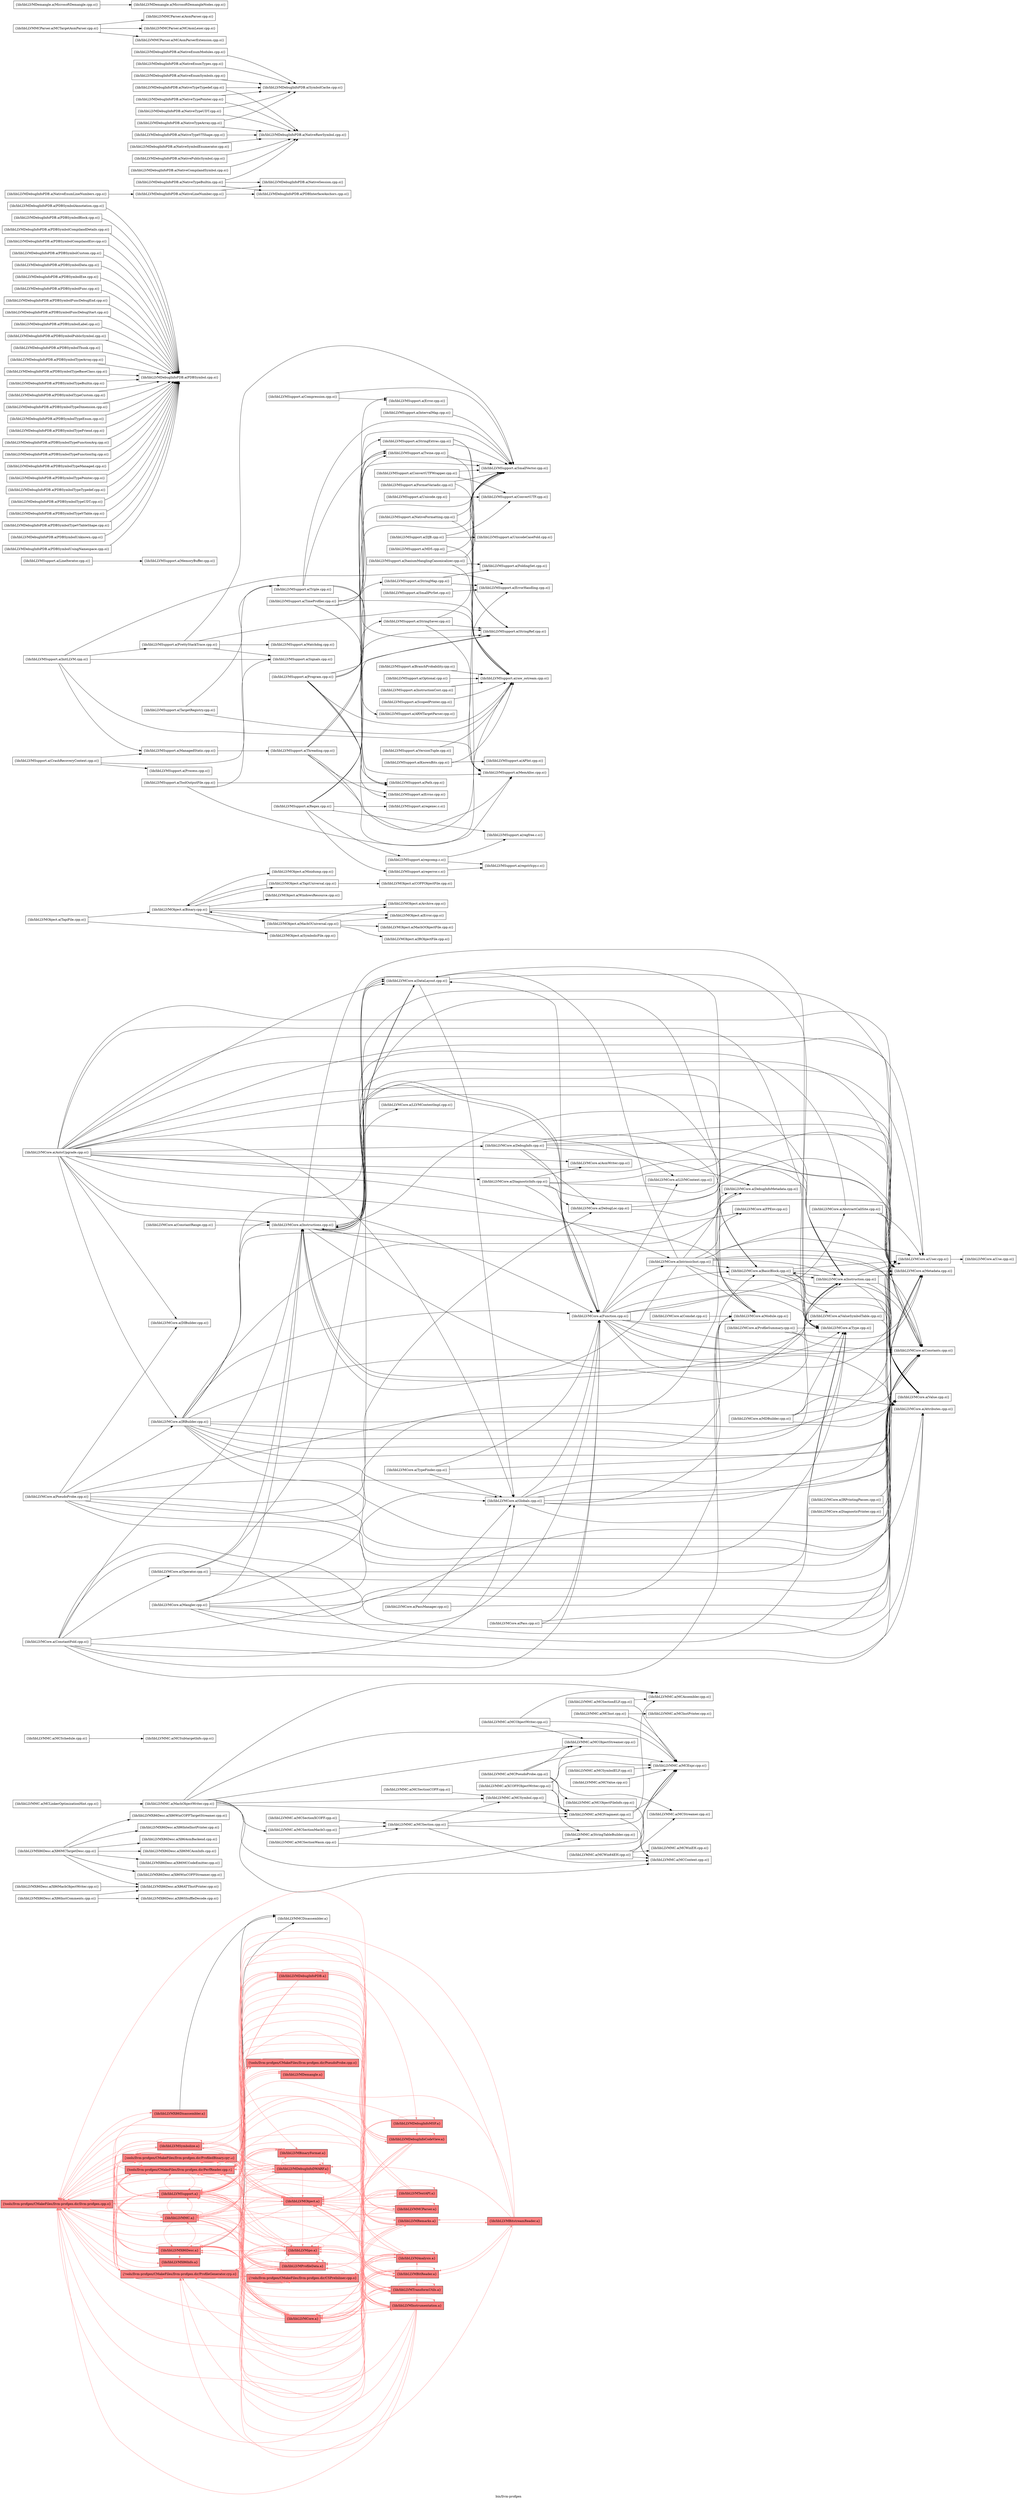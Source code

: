 digraph "bin/llvm-profgen" {
	label="bin/llvm-profgen";
	rankdir="LR"
	{ rank=same; Node0x558fdf19b558;  }
	{ rank=same; Node0x558fdf19a8d8; Node0x558fdf19a388; Node0x558fdf199528; Node0x558fdf18f118; Node0x558fdf18ec68; Node0x558fdf18e7b8; Node0x558fdf18de58; Node0x558fdf18c6e8; Node0x558fdf18c238;  }
	{ rank=same; Node0x558fdf198a88; Node0x558fdf18d3b8; Node0x558fdf18ce68; Node0x558fdf18c918; Node0x558fdf199c58; Node0x558fdf190888; Node0x558fdf18e268; Node0x558fdf191dc8; Node0x558fdf18d868; Node0x558fdf19a608; Node0x558fdf19b418;  }
	{ rank=same; Node0x558fdf188728; Node0x558fdf18f0c8; Node0x558fdf191788; Node0x558fdf187cd8; Node0x558fdf1991b8; Node0x558fdf19a158; Node0x558fdf199ca8; Node0x558fdf190d88; Node0x558fdf1927c8;  }

	Node0x558fdf19b558 [shape=record,shape=box,style=filled,fillcolor="1.000000 0.5 1",group=1,label="{tools/llvm-profgen/CMakeFiles/llvm-profgen.dir/llvm-profgen.cpp.o}"];
	Node0x558fdf19b558 -> Node0x558fdf19a8d8[color="1.000000 0.5 1"];
	Node0x558fdf19b558 -> Node0x558fdf19a388[color="1.000000 0.5 1"];
	Node0x558fdf19b558 -> Node0x558fdf199528[color="1.000000 0.5 1"];
	Node0x558fdf19b558 -> Node0x558fdf18f118[color="1.000000 0.5 1"];
	Node0x558fdf19b558 -> Node0x558fdf18ec68[color="1.000000 0.5 1"];
	Node0x558fdf19b558 -> Node0x558fdf18e7b8[color="1.000000 0.5 1"];
	Node0x558fdf19b558 -> Node0x558fdf18de58[color="1.000000 0.5 1"];
	Node0x558fdf19b558 -> Node0x558fdf18c6e8[color="1.000000 0.5 1"];
	Node0x558fdf19b558 -> Node0x558fdf18c238[color="1.000000 0.5 1"];
	Node0x558fdf19a8d8 [shape=record,shape=box,style=filled,fillcolor="1.000000 0.5 1",group=1,label="{tools/llvm-profgen/CMakeFiles/llvm-profgen.dir/PerfReader.cpp.o}"];
	Node0x558fdf19a8d8 -> Node0x558fdf19b558[color="1.000000 0.5 1"];
	Node0x558fdf19a8d8 -> Node0x558fdf19a388[color="1.000000 0.5 1"];
	Node0x558fdf19a8d8 -> Node0x558fdf199528[color="1.000000 0.5 1"];
	Node0x558fdf19a8d8 -> Node0x558fdf198a88[color="1.000000 0.5 1"];
	Node0x558fdf19a8d8 -> Node0x558fdf18de58[color="1.000000 0.5 1"];
	Node0x558fdf19a8d8 -> Node0x558fdf18c6e8[color="1.000000 0.5 1"];
	Node0x558fdf19a8d8 -> Node0x558fdf18c238[color="1.000000 0.5 1"];
	Node0x558fdf19a388 [shape=record,shape=box,style=filled,fillcolor="1.000000 0.5 1",group=1,label="{tools/llvm-profgen/CMakeFiles/llvm-profgen.dir/ProfiledBinary.cpp.o}"];
	Node0x558fdf19a388 -> Node0x558fdf19b558[color="1.000000 0.5 1"];
	Node0x558fdf19a388 -> Node0x558fdf19a8d8[color="1.000000 0.5 1"];
	Node0x558fdf19a388 -> Node0x558fdf199528[color="1.000000 0.5 1"];
	Node0x558fdf19a388 -> Node0x558fdf198a88[color="1.000000 0.5 1"];
	Node0x558fdf19a388 -> Node0x558fdf18de58[color="1.000000 0.5 1"];
	Node0x558fdf19a388 -> Node0x558fdf18d3b8;
	Node0x558fdf19a388 -> Node0x558fdf18ce68[color="1.000000 0.5 1"];
	Node0x558fdf19a388 -> Node0x558fdf18c918[color="1.000000 0.5 1"];
	Node0x558fdf19a388 -> Node0x558fdf18c6e8[color="1.000000 0.5 1"];
	Node0x558fdf19a388 -> Node0x558fdf18c238[color="1.000000 0.5 1"];
	Node0x558fdf199528 [shape=record,shape=box,style=filled,fillcolor="1.000000 0.5 1",group=1,label="{tools/llvm-profgen/CMakeFiles/llvm-profgen.dir/ProfileGenerator.cpp.o}"];
	Node0x558fdf199528 -> Node0x558fdf19b558[color="1.000000 0.5 1"];
	Node0x558fdf199528 -> Node0x558fdf19a8d8[color="1.000000 0.5 1"];
	Node0x558fdf199528 -> Node0x558fdf199c58[color="1.000000 0.5 1"];
	Node0x558fdf199528 -> Node0x558fdf19a388[color="1.000000 0.5 1"];
	Node0x558fdf199528 -> Node0x558fdf198a88[color="1.000000 0.5 1"];
	Node0x558fdf199528 -> Node0x558fdf18c918[color="1.000000 0.5 1"];
	Node0x558fdf199528 -> Node0x558fdf18c6e8[color="1.000000 0.5 1"];
	Node0x558fdf18f118 [shape=record,shape=box,style=filled,fillcolor="1.000000 0.5 1",group=1,label="{lib/libLLVMX86Desc.a}"];
	Node0x558fdf18f118 -> Node0x558fdf18e7b8[color="1.000000 0.5 1"];
	Node0x558fdf18f118 -> Node0x558fdf18de58[color="1.000000 0.5 1"];
	Node0x558fdf18f118 -> Node0x558fdf18d3b8;
	Node0x558fdf18f118 -> Node0x558fdf18c6e8[color="1.000000 0.5 1"];
	Node0x558fdf18f118 -> Node0x558fdf19a8d8[color="1.000000 0.5 1"];
	Node0x558fdf18f118 -> Node0x558fdf18f118[color="1.000000 0.5 1"];
	Node0x558fdf18f118 -> Node0x558fdf190888[color="1.000000 0.5 1"];
	Node0x558fdf18ec68 [shape=record,shape=box,style=filled,fillcolor="1.000000 0.5 1",group=1,label="{lib/libLLVMX86Disassembler.a}"];
	Node0x558fdf18ec68 -> Node0x558fdf18e7b8[color="1.000000 0.5 1"];
	Node0x558fdf18ec68 -> Node0x558fdf18d3b8;
	Node0x558fdf18ec68 -> Node0x558fdf18c6e8[color="1.000000 0.5 1"];
	Node0x558fdf18e7b8 [shape=record,shape=box,style=filled,fillcolor="1.000000 0.5 1",group=1,label="{lib/libLLVMX86Info.a}"];
	Node0x558fdf18e7b8 -> Node0x558fdf18c6e8[color="1.000000 0.5 1"];
	Node0x558fdf18de58 [shape=record,shape=box,style=filled,fillcolor="1.000000 0.5 1",group=1,label="{lib/libLLVMMC.a}"];
	Node0x558fdf18de58 -> Node0x558fdf18f118[color="1.000000 0.5 1"];
	Node0x558fdf18de58 -> Node0x558fdf18c6e8[color="1.000000 0.5 1"];
	Node0x558fdf18de58 -> Node0x558fdf19b558[color="1.000000 0.5 1"];
	Node0x558fdf18de58 -> Node0x558fdf18de58[color="1.000000 0.5 1"];
	Node0x558fdf18de58 -> Node0x558fdf19a8d8[color="1.000000 0.5 1"];
	Node0x558fdf18de58 -> Node0x558fdf190888[color="1.000000 0.5 1"];
	Node0x558fdf18de58 -> Node0x558fdf19a388[color="1.000000 0.5 1"];
	Node0x558fdf18c6e8 [shape=record,shape=box,style=filled,fillcolor="1.000000 0.5 1",group=1,label="{lib/libLLVMSupport.a}"];
	Node0x558fdf18c6e8 -> Node0x558fdf19a8d8[color="1.000000 0.5 1"];
	Node0x558fdf18c6e8 -> Node0x558fdf18de58[color="1.000000 0.5 1"];
	Node0x558fdf18c6e8 -> Node0x558fdf18e268[color="1.000000 0.5 1"];
	Node0x558fdf18c6e8 -> Node0x558fdf18ce68[color="1.000000 0.5 1"];
	Node0x558fdf18c6e8 -> Node0x558fdf18c6e8[color="1.000000 0.5 1"];
	Node0x558fdf18c6e8 -> Node0x558fdf199528[color="1.000000 0.5 1"];
	Node0x558fdf18c6e8 -> Node0x558fdf18f118[color="1.000000 0.5 1"];
	Node0x558fdf18c6e8 -> Node0x558fdf19a388[color="1.000000 0.5 1"];
	Node0x558fdf18c6e8 -> Node0x558fdf191dc8[color="1.000000 0.5 1"];
	Node0x558fdf18c6e8 -> Node0x558fdf199c58[color="1.000000 0.5 1"];
	Node0x558fdf18c6e8 -> Node0x558fdf18d868[color="1.000000 0.5 1"];
	Node0x558fdf18c6e8 -> Node0x558fdf19b558[color="1.000000 0.5 1"];
	Node0x558fdf18c238 [shape=record,shape=box,style=filled,fillcolor="1.000000 0.5 1",group=1,label="{lib/libLLVMSymbolize.a}"];
	Node0x558fdf18c238 -> Node0x558fdf19b558[color="1.000000 0.5 1"];
	Node0x558fdf18c238 -> Node0x558fdf19a388[color="1.000000 0.5 1"];
	Node0x558fdf18c238 -> Node0x558fdf18f118[color="1.000000 0.5 1"];
	Node0x558fdf18c238 -> Node0x558fdf18de58[color="1.000000 0.5 1"];
	Node0x558fdf18c238 -> Node0x558fdf18e268[color="1.000000 0.5 1"];
	Node0x558fdf18c238 -> Node0x558fdf18ce68[color="1.000000 0.5 1"];
	Node0x558fdf18c238 -> Node0x558fdf18c6e8[color="1.000000 0.5 1"];
	Node0x558fdf18c238 -> Node0x558fdf18c238[color="1.000000 0.5 1"];
	Node0x558fdf18c238 -> Node0x558fdf19a608[color="1.000000 0.5 1"];
	Node0x558fdf18c238 -> Node0x558fdf19b418[color="1.000000 0.5 1"];
	Node0x558fdf18c238 -> Node0x558fdf191dc8[color="1.000000 0.5 1"];
	Node0x558fdf198a88 [shape=record,shape=box,style=filled,fillcolor="1.000000 0.5 1",group=1,label="{tools/llvm-profgen/CMakeFiles/llvm-profgen.dir/PseudoProbe.cpp.o}"];
	Node0x558fdf198a88 -> Node0x558fdf19b558[color="1.000000 0.5 1"];
	Node0x558fdf198a88 -> Node0x558fdf19a8d8[color="1.000000 0.5 1"];
	Node0x558fdf198a88 -> Node0x558fdf18c918[color="1.000000 0.5 1"];
	Node0x558fdf198a88 -> Node0x558fdf18c6e8[color="1.000000 0.5 1"];
	Node0x558fdf199c58 [shape=record,shape=box,style=filled,fillcolor="1.000000 0.5 1",group=1,label="{tools/llvm-profgen/CMakeFiles/llvm-profgen.dir/CSPreInliner.cpp.o}"];
	Node0x558fdf199c58 -> Node0x558fdf19a8d8[color="1.000000 0.5 1"];
	Node0x558fdf199c58 -> Node0x558fdf18d868[color="1.000000 0.5 1"];
	Node0x558fdf199c58 -> Node0x558fdf18c918[color="1.000000 0.5 1"];
	Node0x558fdf199c58 -> Node0x558fdf18c6e8[color="1.000000 0.5 1"];
	Node0x558fdf18d868 [shape=record,shape=box,style=filled,fillcolor="1.000000 0.5 1",group=1,label="{lib/libLLVMipo.a}"];
	Node0x558fdf18d868 -> Node0x558fdf199c58[color="1.000000 0.5 1"];
	Node0x558fdf18d868 -> Node0x558fdf199528[color="1.000000 0.5 1"];
	Node0x558fdf18d868 -> Node0x558fdf18e268[color="1.000000 0.5 1"];
	Node0x558fdf18d868 -> Node0x558fdf18c918[color="1.000000 0.5 1"];
	Node0x558fdf18d868 -> Node0x558fdf18c6e8[color="1.000000 0.5 1"];
	Node0x558fdf18d868 -> Node0x558fdf19a8d8[color="1.000000 0.5 1"];
	Node0x558fdf18d868 -> Node0x558fdf18f118[color="1.000000 0.5 1"];
	Node0x558fdf18d868 -> Node0x558fdf18de58[color="1.000000 0.5 1"];
	Node0x558fdf18d868 -> Node0x558fdf18d868[color="1.000000 0.5 1"];
	Node0x558fdf18d868 -> Node0x558fdf19a158[color="1.000000 0.5 1"];
	Node0x558fdf18d868 -> Node0x558fdf19b558[color="1.000000 0.5 1"];
	Node0x558fdf18c918 [shape=record,shape=box,style=filled,fillcolor="1.000000 0.5 1",group=1,label="{lib/libLLVMProfileData.a}"];
	Node0x558fdf18c918 -> Node0x558fdf19a8d8[color="1.000000 0.5 1"];
	Node0x558fdf18c918 -> Node0x558fdf18f118[color="1.000000 0.5 1"];
	Node0x558fdf18c918 -> Node0x558fdf18de58[color="1.000000 0.5 1"];
	Node0x558fdf18c918 -> Node0x558fdf18e268[color="1.000000 0.5 1"];
	Node0x558fdf18c918 -> Node0x558fdf18d868[color="1.000000 0.5 1"];
	Node0x558fdf18c918 -> Node0x558fdf18c6e8[color="1.000000 0.5 1"];
	Node0x558fdf18c918 -> Node0x558fdf19a388[color="1.000000 0.5 1"];
	Node0x558fdf18c918 -> Node0x558fdf199528[color="1.000000 0.5 1"];
	Node0x558fdf18c918 -> Node0x558fdf18ce68[color="1.000000 0.5 1"];
	Node0x558fdf18c918 -> Node0x558fdf18c918[color="1.000000 0.5 1"];
	Node0x558fdf18c918 -> Node0x558fdf199c58[color="1.000000 0.5 1"];
	Node0x558fdf18c918 -> Node0x558fdf19b558[color="1.000000 0.5 1"];
	Node0x558fdf18d3b8 [shape=record,shape=box,group=0,label="{lib/libLLVMMCDisassembler.a}"];
	Node0x558fdf18ce68 [shape=record,shape=box,style=filled,fillcolor="1.000000 0.5 1",group=1,label="{lib/libLLVMObject.a}"];
	Node0x558fdf18ce68 -> Node0x558fdf18c6e8[color="1.000000 0.5 1"];
	Node0x558fdf18ce68 -> Node0x558fdf190888[color="1.000000 0.5 1"];
	Node0x558fdf18ce68 -> Node0x558fdf19a388[color="1.000000 0.5 1"];
	Node0x558fdf18ce68 -> Node0x558fdf18de58[color="1.000000 0.5 1"];
	Node0x558fdf18ce68 -> Node0x558fdf18e268[color="1.000000 0.5 1"];
	Node0x558fdf18ce68 -> Node0x558fdf18ce68[color="1.000000 0.5 1"];
	Node0x558fdf18ce68 -> Node0x558fdf18f118[color="1.000000 0.5 1"];
	Node0x558fdf18ce68 -> Node0x558fdf188728[color="1.000000 0.5 1"];
	Node0x558fdf18ce68 -> Node0x558fdf19b558[color="1.000000 0.5 1"];
	Node0x558fdf18ce68 -> Node0x558fdf18f0c8[color="1.000000 0.5 1"];
	Node0x558fdf18ce68 -> Node0x558fdf19a8d8[color="1.000000 0.5 1"];
	Node0x558fdf18ce68 -> Node0x558fdf18d868[color="1.000000 0.5 1"];
	Node0x558fdf18ce68 -> Node0x558fdf191788[color="1.000000 0.5 1"];
	Node0x558fdf18cf08 [shape=record,shape=box,group=0,label="{lib/libLLVMX86Desc.a(X86MCTargetDesc.cpp.o)}"];
	Node0x558fdf18cf08 -> Node0x558fdf196828;
	Node0x558fdf18cf08 -> Node0x558fdf197e58;
	Node0x558fdf18cf08 -> Node0x558fdf198b28;
	Node0x558fdf18cf08 -> Node0x558fdf199488;
	Node0x558fdf18cf08 -> Node0x558fdf199b68;
	Node0x558fdf18cf08 -> Node0x558fdf187af8;
	Node0x558fdf18cf08 -> Node0x558fdf187d28;
	Node0x558fdf196828 [shape=record,shape=box,group=0,label="{lib/libLLVMX86Desc.a(X86IntelInstPrinter.cpp.o)}"];
	Node0x558fdf197e58 [shape=record,shape=box,group=0,label="{lib/libLLVMX86Desc.a(X86ATTInstPrinter.cpp.o)}"];
	Node0x558fdf198b28 [shape=record,shape=box,group=0,label="{lib/libLLVMX86Desc.a(X86AsmBackend.cpp.o)}"];
	Node0x558fdf199488 [shape=record,shape=box,group=0,label="{lib/libLLVMX86Desc.a(X86MCAsmInfo.cpp.o)}"];
	Node0x558fdf199b68 [shape=record,shape=box,group=0,label="{lib/libLLVMX86Desc.a(X86MCCodeEmitter.cpp.o)}"];
	Node0x558fdf187af8 [shape=record,shape=box,group=0,label="{lib/libLLVMX86Desc.a(X86WinCOFFStreamer.cpp.o)}"];
	Node0x558fdf187d28 [shape=record,shape=box,group=0,label="{lib/libLLVMX86Desc.a(X86WinCOFFTargetStreamer.cpp.o)}"];
	Node0x558fdf1976d8 [shape=record,shape=box,group=0,label="{lib/libLLVMX86Desc.a(X86InstComments.cpp.o)}"];
	Node0x558fdf1976d8 -> Node0x558fdf197e58;
	Node0x558fdf1976d8 -> Node0x558fdf198588;
	Node0x558fdf198588 [shape=record,shape=box,group=0,label="{lib/libLLVMX86Desc.a(X86ShuffleDecode.cpp.o)}"];
	Node0x558fdf190888 [shape=record,shape=box,style=filled,fillcolor="1.000000 0.5 1",group=1,label="{lib/libLLVMBinaryFormat.a}"];
	Node0x558fdf190888 -> Node0x558fdf18e268[color="1.000000 0.5 1"];
	Node0x558fdf190888 -> Node0x558fdf18c6e8[color="1.000000 0.5 1"];
	Node0x558fdf190888 -> Node0x558fdf19a608[color="1.000000 0.5 1"];
	Node0x558fdf190888 -> Node0x558fdf18ce68[color="1.000000 0.5 1"];
	Node0x558fdf19a338 [shape=record,shape=box,group=0,label="{lib/libLLVMX86Desc.a(X86MachObjectWriter.cpp.o)}"];
	Node0x558fdf19a338 -> Node0x558fdf197e58;
	Node0x558fdf193718 [shape=record,shape=box,group=0,label="{lib/libLLVMMC.a(MCFragment.cpp.o)}"];
	Node0x558fdf193718 -> Node0x558fdf1941b8;
	Node0x558fdf193718 -> Node0x558fdf192b38;
	Node0x558fdf193718 -> Node0x558fdf193da8;
	Node0x558fdf1941b8 [shape=record,shape=box,group=0,label="{lib/libLLVMMC.a(MCAssembler.cpp.o)}"];
	Node0x558fdf192b38 [shape=record,shape=box,group=0,label="{lib/libLLVMMC.a(MCContext.cpp.o)}"];
	Node0x558fdf193da8 [shape=record,shape=box,group=0,label="{lib/libLLVMMC.a(MCExpr.cpp.o)}"];
	Node0x558fdf192f98 [shape=record,shape=box,group=0,label="{lib/libLLVMMC.a(MCInst.cpp.o)}"];
	Node0x558fdf192f98 -> Node0x558fdf193da8;
	Node0x558fdf192f98 -> Node0x558fdf190798;
	Node0x558fdf190798 [shape=record,shape=box,group=0,label="{lib/libLLVMMC.a(MCInstPrinter.cpp.o)}"];
	Node0x558fdf196fa8 [shape=record,shape=box,group=0,label="{lib/libLLVMMC.a(MCObjectFileInfo.cpp.o)}"];
	Node0x558fdf196fa8 -> Node0x558fdf192b38;
	Node0x558fdf19a7e8 [shape=record,shape=box,group=0,label="{lib/libLLVMMC.a(MCObjectWriter.cpp.o)}"];
	Node0x558fdf19a7e8 -> Node0x558fdf1941b8;
	Node0x558fdf19a7e8 -> Node0x558fdf193da8;
	Node0x558fdf19a7e8 -> Node0x558fdf19b508;
	Node0x558fdf19b508 [shape=record,shape=box,group=0,label="{lib/libLLVMMC.a(MCObjectStreamer.cpp.o)}"];
	Node0x558fdf199c08 [shape=record,shape=box,group=0,label="{lib/libLLVMMC.a(MCPseudoProbe.cpp.o)}"];
	Node0x558fdf199c08 -> Node0x558fdf193da8;
	Node0x558fdf199c08 -> Node0x558fdf193718;
	Node0x558fdf199c08 -> Node0x558fdf196fa8;
	Node0x558fdf199c08 -> Node0x558fdf19b508;
	Node0x558fdf199c08 -> Node0x558fdf188638;
	Node0x558fdf188638 [shape=record,shape=box,group=0,label="{lib/libLLVMMC.a(MCStreamer.cpp.o)}"];
	Node0x558fdf1992f8 [shape=record,shape=box,group=0,label="{lib/libLLVMMC.a(MCSection.cpp.o)}"];
	Node0x558fdf1992f8 -> Node0x558fdf192b38;
	Node0x558fdf1992f8 -> Node0x558fdf193da8;
	Node0x558fdf1992f8 -> Node0x558fdf193718;
	Node0x558fdf1992f8 -> Node0x558fdf189948;
	Node0x558fdf189948 [shape=record,shape=box,group=0,label="{lib/libLLVMMC.a(MCSymbol.cpp.o)}"];
	Node0x558fdf189948 -> Node0x558fdf193718;
	Node0x558fdf193a38 [shape=record,shape=box,group=0,label="{lib/libLLVMMC.a(MCSectionCOFF.cpp.o)}"];
	Node0x558fdf193a38 -> Node0x558fdf189948;
	Node0x558fdf193c68 [shape=record,shape=box,group=0,label="{lib/libLLVMMC.a(MCSectionELF.cpp.o)}"];
	Node0x558fdf193c68 -> Node0x558fdf1941b8;
	Node0x558fdf193c68 -> Node0x558fdf193da8;
	Node0x558fdf193448 [shape=record,shape=box,group=0,label="{lib/libLLVMMC.a(MCSectionMachO.cpp.o)}"];
	Node0x558fdf193448 -> Node0x558fdf1992f8;
	Node0x558fdf192228 [shape=record,shape=box,group=0,label="{lib/libLLVMMC.a(MCSectionWasm.cpp.o)}"];
	Node0x558fdf192228 -> Node0x558fdf193da8;
	Node0x558fdf192228 -> Node0x558fdf1992f8;
	Node0x558fdf191b48 [shape=record,shape=box,group=0,label="{lib/libLLVMMC.a(MCSectionXCOFF.cpp.o)}"];
	Node0x558fdf191b48 -> Node0x558fdf1992f8;
	Node0x558fdf189128 [shape=record,shape=box,group=0,label="{lib/libLLVMMC.a(MCSchedule.cpp.o)}"];
	Node0x558fdf189128 -> Node0x558fdf188a48;
	Node0x558fdf188a48 [shape=record,shape=box,group=0,label="{lib/libLLVMMC.a(MCSubtargetInfo.cpp.o)}"];
	Node0x558fdf18f3e8 [shape=record,shape=box,group=0,label="{lib/libLLVMMC.a(MCSymbolELF.cpp.o)}"];
	Node0x558fdf18f3e8 -> Node0x558fdf193da8;
	Node0x558fdf190518 [shape=record,shape=box,group=0,label="{lib/libLLVMMC.a(MCValue.cpp.o)}"];
	Node0x558fdf190518 -> Node0x558fdf193da8;
	Node0x558fdf191198 [shape=record,shape=box,group=0,label="{lib/libLLVMMC.a(MCWin64EH.cpp.o)}"];
	Node0x558fdf191198 -> Node0x558fdf192b38;
	Node0x558fdf191198 -> Node0x558fdf193da8;
	Node0x558fdf191198 -> Node0x558fdf188638;
	Node0x558fdf191198 -> Node0x558fdf18c8c8;
	Node0x558fdf18c8c8 [shape=record,shape=box,group=0,label="{lib/libLLVMMC.a(MCWinEH.cpp.o)}"];
	Node0x558fdf18dae8 [shape=record,shape=box,group=0,label="{lib/libLLVMMC.a(MachObjectWriter.cpp.o)}"];
	Node0x558fdf18dae8 -> Node0x558fdf1941b8;
	Node0x558fdf18dae8 -> Node0x558fdf192b38;
	Node0x558fdf18dae8 -> Node0x558fdf193da8;
	Node0x558fdf18dae8 -> Node0x558fdf193718;
	Node0x558fdf18dae8 -> Node0x558fdf19b508;
	Node0x558fdf18dae8 -> Node0x558fdf193448;
	Node0x558fdf18dae8 -> Node0x558fdf189948;
	Node0x558fdf18dae8 -> Node0x558fdf18be28;
	Node0x558fdf18be28 [shape=record,shape=box,group=0,label="{lib/libLLVMMC.a(StringTableBuilder.cpp.o)}"];
	Node0x558fdf18bc48 [shape=record,shape=box,group=0,label="{lib/libLLVMMC.a(MCLinkerOptimizationHint.cpp.o)}"];
	Node0x558fdf18bc48 -> Node0x558fdf18dae8;
	Node0x558fdf188ef8 [shape=record,shape=box,group=0,label="{lib/libLLVMMC.a(XCOFFObjectWriter.cpp.o)}"];
	Node0x558fdf188ef8 -> Node0x558fdf193da8;
	Node0x558fdf188ef8 -> Node0x558fdf193718;
	Node0x558fdf188ef8 -> Node0x558fdf19b508;
	Node0x558fdf188ef8 -> Node0x558fdf18be28;
	Node0x558fdf18e268 [shape=record,shape=box,style=filled,fillcolor="1.000000 0.5 1",group=1,label="{lib/libLLVMCore.a}"];
	Node0x558fdf18e268 -> Node0x558fdf19a8d8[color="1.000000 0.5 1"];
	Node0x558fdf18e268 -> Node0x558fdf18e268[color="1.000000 0.5 1"];
	Node0x558fdf18e268 -> Node0x558fdf18c6e8[color="1.000000 0.5 1"];
	Node0x558fdf18e268 -> Node0x558fdf18f118[color="1.000000 0.5 1"];
	Node0x558fdf18e268 -> Node0x558fdf18de58[color="1.000000 0.5 1"];
	Node0x558fdf18e268 -> Node0x558fdf199528[color="1.000000 0.5 1"];
	Node0x558fdf18e268 -> Node0x558fdf187cd8[color="1.000000 0.5 1"];
	Node0x558fdf18e268 -> Node0x558fdf190888[color="1.000000 0.5 1"];
	Node0x558fdf18e268 -> Node0x558fdf19b558[color="1.000000 0.5 1"];
	Node0x558fdf18e268 -> Node0x558fdf18d868[color="1.000000 0.5 1"];
	Node0x558fdf18e268 -> Node0x558fdf1991b8[color="1.000000 0.5 1"];
	Node0x558fdf18e268 -> Node0x558fdf19a158[color="1.000000 0.5 1"];
	Node0x558fdf18e268 -> Node0x558fdf199ca8[color="1.000000 0.5 1"];
	Node0x558fdf18e268 -> Node0x558fdf188728[color="1.000000 0.5 1"];
	Node0x558fdf188688 [shape=record,shape=box,group=0,label="{lib/libLLVMCore.a(ConstantRange.cpp.o)}"];
	Node0x558fdf188688 -> Node0x558fdf193358;
	Node0x558fdf193358 [shape=record,shape=box,group=0,label="{lib/libLLVMCore.a(Instructions.cpp.o)}"];
	Node0x558fdf193358 -> Node0x558fdf187968;
	Node0x558fdf193358 -> Node0x558fdf194ed8;
	Node0x558fdf193358 -> Node0x558fdf194258;
	Node0x558fdf193358 -> Node0x558fdf1948e8;
	Node0x558fdf193358 -> Node0x558fdf196508;
	Node0x558fdf193358 -> Node0x558fdf197b38;
	Node0x558fdf193358 -> Node0x558fdf198b78;
	Node0x558fdf193358 -> Node0x558fdf190a18;
	Node0x558fdf193358 -> Node0x558fdf18e538;
	Node0x558fdf193358 -> Node0x558fdf18ecb8;
	Node0x558fdf193358 -> Node0x558fdf18a078;
	Node0x558fdf193358 -> Node0x558fdf191288;
	Node0x558fdf187968 [shape=record,shape=box,group=0,label="{lib/libLLVMCore.a(Metadata.cpp.o)}"];
	Node0x558fdf194ed8 [shape=record,shape=box,group=0,label="{lib/libLLVMCore.a(DataLayout.cpp.o)}"];
	Node0x558fdf194ed8 -> Node0x558fdf193358;
	Node0x558fdf194ed8 -> Node0x558fdf194258;
	Node0x558fdf194ed8 -> Node0x558fdf1988f8;
	Node0x558fdf194ed8 -> Node0x558fdf198b78;
	Node0x558fdf194258 [shape=record,shape=box,group=0,label="{lib/libLLVMCore.a(Type.cpp.o)}"];
	Node0x558fdf1948e8 [shape=record,shape=box,group=0,label="{lib/libLLVMCore.a(Constants.cpp.o)}"];
	Node0x558fdf196508 [shape=record,shape=box,group=0,label="{lib/libLLVMCore.a(User.cpp.o)}"];
	Node0x558fdf196508 -> Node0x558fdf195428;
	Node0x558fdf197b38 [shape=record,shape=box,group=0,label="{lib/libLLVMCore.a(Value.cpp.o)}"];
	Node0x558fdf198b78 [shape=record,shape=box,group=0,label="{lib/libLLVMCore.a(Module.cpp.o)}"];
	Node0x558fdf190a18 [shape=record,shape=box,group=0,label="{lib/libLLVMCore.a(LLVMContextImpl.cpp.o)}"];
	Node0x558fdf18e538 [shape=record,shape=box,group=0,label="{lib/libLLVMCore.a(Function.cpp.o)}"];
	Node0x558fdf18e538 -> Node0x558fdf187968;
	Node0x558fdf18e538 -> Node0x558fdf193358;
	Node0x558fdf18e538 -> Node0x558fdf194ed8;
	Node0x558fdf18e538 -> Node0x558fdf194258;
	Node0x558fdf18e538 -> Node0x558fdf1948e8;
	Node0x558fdf18e538 -> Node0x558fdf196508;
	Node0x558fdf18e538 -> Node0x558fdf195bf8;
	Node0x558fdf18e538 -> Node0x558fdf197b38;
	Node0x558fdf18e538 -> Node0x558fdf198b78;
	Node0x558fdf18e538 -> Node0x558fdf18fac8;
	Node0x558fdf18e538 -> Node0x558fdf190298;
	Node0x558fdf18e538 -> Node0x558fdf18ecb8;
	Node0x558fdf18e538 -> Node0x558fdf191288;
	Node0x558fdf18e538 -> Node0x558fdf18edf8;
	Node0x558fdf18ecb8 [shape=record,shape=box,group=0,label="{lib/libLLVMCore.a(BasicBlock.cpp.o)}"];
	Node0x558fdf18ecb8 -> Node0x558fdf187968;
	Node0x558fdf18ecb8 -> Node0x558fdf194258;
	Node0x558fdf18ecb8 -> Node0x558fdf1948e8;
	Node0x558fdf18ecb8 -> Node0x558fdf196508;
	Node0x558fdf18ecb8 -> Node0x558fdf197b38;
	Node0x558fdf18ecb8 -> Node0x558fdf18fac8;
	Node0x558fdf18ecb8 -> Node0x558fdf18a078;
	Node0x558fdf18a078 [shape=record,shape=box,group=0,label="{lib/libLLVMCore.a(Instruction.cpp.o)}"];
	Node0x558fdf18a078 -> Node0x558fdf187968;
	Node0x558fdf18a078 -> Node0x558fdf193358;
	Node0x558fdf18a078 -> Node0x558fdf1948e8;
	Node0x558fdf18a078 -> Node0x558fdf196508;
	Node0x558fdf18a078 -> Node0x558fdf197b38;
	Node0x558fdf18a078 -> Node0x558fdf18ecb8;
	Node0x558fdf18a078 -> Node0x558fdf191288;
	Node0x558fdf191288 [shape=record,shape=box,group=0,label="{lib/libLLVMCore.a(Attributes.cpp.o)}"];
	Node0x558fdf1988f8 [shape=record,shape=box,group=0,label="{lib/libLLVMCore.a(Globals.cpp.o)}"];
	Node0x558fdf1988f8 -> Node0x558fdf187968;
	Node0x558fdf1988f8 -> Node0x558fdf194258;
	Node0x558fdf1988f8 -> Node0x558fdf1948e8;
	Node0x558fdf1988f8 -> Node0x558fdf196508;
	Node0x558fdf1988f8 -> Node0x558fdf197b38;
	Node0x558fdf1988f8 -> Node0x558fdf198b78;
	Node0x558fdf1988f8 -> Node0x558fdf18e538;
	Node0x558fdf195428 [shape=record,shape=box,group=0,label="{lib/libLLVMCore.a(Use.cpp.o)}"];
	Node0x558fdf195bf8 [shape=record,shape=box,group=0,label="{lib/libLLVMCore.a(IntrinsicInst.cpp.o)}"];
	Node0x558fdf195bf8 -> Node0x558fdf189f88;
	Node0x558fdf195bf8 -> Node0x558fdf187968;
	Node0x558fdf195bf8 -> Node0x558fdf193358;
	Node0x558fdf195bf8 -> Node0x558fdf194ed8;
	Node0x558fdf195bf8 -> Node0x558fdf194258;
	Node0x558fdf195bf8 -> Node0x558fdf1948e8;
	Node0x558fdf195bf8 -> Node0x558fdf196508;
	Node0x558fdf195bf8 -> Node0x558fdf197b38;
	Node0x558fdf195bf8 -> Node0x558fdf198b78;
	Node0x558fdf195bf8 -> Node0x558fdf18ecb8;
	Node0x558fdf195bf8 -> Node0x558fdf18a078;
	Node0x558fdf195bf8 -> Node0x558fdf1907e8;
	Node0x558fdf189f88 [shape=record,shape=box,group=0,label="{lib/libLLVMCore.a(DebugInfoMetadata.cpp.o)}"];
	Node0x558fdf1907e8 [shape=record,shape=box,group=0,label="{lib/libLLVMCore.a(FPEnv.cpp.o)}"];
	Node0x558fdf1969b8 [shape=record,shape=box,group=0,label="{lib/libLLVMCore.a(Operator.cpp.o)}"];
	Node0x558fdf1969b8 -> Node0x558fdf193358;
	Node0x558fdf1969b8 -> Node0x558fdf194ed8;
	Node0x558fdf1969b8 -> Node0x558fdf194258;
	Node0x558fdf1969b8 -> Node0x558fdf1948e8;
	Node0x558fdf18fac8 [shape=record,shape=box,group=0,label="{lib/libLLVMCore.a(ValueSymbolTable.cpp.o)}"];
	Node0x558fdf18fac8 -> Node0x558fdf197b38;
	Node0x558fdf18cdc8 [shape=record,shape=box,group=0,label="{lib/libLLVMCore.a(DiagnosticPrinter.cpp.o)}"];
	Node0x558fdf18cdc8 -> Node0x558fdf197b38;
	Node0x558fdf187cd8 [shape=record,shape=box,style=filled,fillcolor="1.000000 0.5 1",group=1,label="{lib/libLLVMRemarks.a}"];
	Node0x558fdf187cd8 -> Node0x558fdf18c6e8[color="1.000000 0.5 1"];
	Node0x558fdf187cd8 -> Node0x558fdf19a608[color="1.000000 0.5 1"];
	Node0x558fdf187cd8 -> Node0x558fdf19a8d8[color="1.000000 0.5 1"];
	Node0x558fdf187cd8 -> Node0x558fdf19a388[color="1.000000 0.5 1"];
	Node0x558fdf187cd8 -> Node0x558fdf188728[color="1.000000 0.5 1"];
	Node0x558fdf187cd8 -> Node0x558fdf18de58[color="1.000000 0.5 1"];
	Node0x558fdf187cd8 -> Node0x558fdf18e268[color="1.000000 0.5 1"];
	Node0x558fdf187cd8 -> Node0x558fdf18ce68[color="1.000000 0.5 1"];
	Node0x558fdf187cd8 -> Node0x558fdf18f118[color="1.000000 0.5 1"];
	Node0x558fdf187cd8 -> Node0x558fdf190018[color="1.000000 0.5 1"];
	Node0x558fdf18dcc8 [shape=record,shape=box,group=0,label="{lib/libLLVMCore.a(DiagnosticInfo.cpp.o)}"];
	Node0x558fdf18dcc8 -> Node0x558fdf187968;
	Node0x558fdf18dcc8 -> Node0x558fdf197b38;
	Node0x558fdf18dcc8 -> Node0x558fdf18e538;
	Node0x558fdf18dcc8 -> Node0x558fdf18a078;
	Node0x558fdf18dcc8 -> Node0x558fdf190428;
	Node0x558fdf18dcc8 -> Node0x558fdf18df48;
	Node0x558fdf190428 [shape=record,shape=box,group=0,label="{lib/libLLVMCore.a(AsmWriter.cpp.o)}"];
	Node0x558fdf18df48 [shape=record,shape=box,group=0,label="{lib/libLLVMCore.a(DebugLoc.cpp.o)}"];
	Node0x558fdf18df48 -> Node0x558fdf189f88;
	Node0x558fdf18df48 -> Node0x558fdf187968;
	Node0x558fdf190298 [shape=record,shape=box,group=0,label="{lib/libLLVMCore.a(LLVMContext.cpp.o)}"];
	Node0x558fdf18edf8 [shape=record,shape=box,group=0,label="{lib/libLLVMCore.a(AbstractCallSite.cpp.o)}"];
	Node0x558fdf18edf8 -> Node0x558fdf187968;
	Node0x558fdf18edf8 -> Node0x558fdf193358;
	Node0x558fdf18edf8 -> Node0x558fdf1948e8;
	Node0x558fdf18edf8 -> Node0x558fdf196508;
	Node0x558fdf18db88 [shape=record,shape=box,group=0,label="{lib/libLLVMCore.a(Comdat.cpp.o)}"];
	Node0x558fdf18db88 -> Node0x558fdf198b78;
	Node0x558fdf18ceb8 [shape=record,shape=box,group=0,label="{lib/libLLVMCore.a(TypeFinder.cpp.o)}"];
	Node0x558fdf18ceb8 -> Node0x558fdf187968;
	Node0x558fdf18ceb8 -> Node0x558fdf1988f8;
	Node0x558fdf18ceb8 -> Node0x558fdf18e538;
	Node0x558fdf18e178 [shape=record,shape=box,group=0,label="{lib/libLLVMCore.a(MDBuilder.cpp.o)}"];
	Node0x558fdf18e178 -> Node0x558fdf187968;
	Node0x558fdf18e178 -> Node0x558fdf194258;
	Node0x558fdf18e178 -> Node0x558fdf1948e8;
	Node0x558fdf18e178 -> Node0x558fdf197b38;
	Node0x558fdf18ade8 [shape=record,shape=box,group=0,label="{lib/libLLVMCore.a(DebugInfo.cpp.o)}"];
	Node0x558fdf18ade8 -> Node0x558fdf189f88;
	Node0x558fdf18ade8 -> Node0x558fdf187968;
	Node0x558fdf18ade8 -> Node0x558fdf197b38;
	Node0x558fdf18ade8 -> Node0x558fdf198b78;
	Node0x558fdf18ade8 -> Node0x558fdf18e538;
	Node0x558fdf18ade8 -> Node0x558fdf18a078;
	Node0x558fdf18ade8 -> Node0x558fdf18df48;
	Node0x558fdf18c5a8 [shape=record,shape=box,group=0,label="{lib/libLLVMCore.a(IRBuilder.cpp.o)}"];
	Node0x558fdf18c5a8 -> Node0x558fdf187968;
	Node0x558fdf18c5a8 -> Node0x558fdf193358;
	Node0x558fdf18c5a8 -> Node0x558fdf194ed8;
	Node0x558fdf18c5a8 -> Node0x558fdf194258;
	Node0x558fdf18c5a8 -> Node0x558fdf1948e8;
	Node0x558fdf18c5a8 -> Node0x558fdf196508;
	Node0x558fdf18c5a8 -> Node0x558fdf197b38;
	Node0x558fdf18c5a8 -> Node0x558fdf1988f8;
	Node0x558fdf18c5a8 -> Node0x558fdf18e538;
	Node0x558fdf18c5a8 -> Node0x558fdf18ecb8;
	Node0x558fdf18c5a8 -> Node0x558fdf18a078;
	Node0x558fdf18c5a8 -> Node0x558fdf191288;
	Node0x558fdf18c5a8 -> Node0x558fdf1907e8;
	Node0x558fdf190f18 [shape=record,shape=box,group=0,label="{lib/libLLVMCore.a(ProfileSummary.cpp.o)}"];
	Node0x558fdf190f18 -> Node0x558fdf187968;
	Node0x558fdf190f18 -> Node0x558fdf194258;
	Node0x558fdf190f18 -> Node0x558fdf1948e8;
	Node0x558fdf18f898 [shape=record,shape=box,group=0,label="{lib/libLLVMCore.a(ConstantFold.cpp.o)}"];
	Node0x558fdf18f898 -> Node0x558fdf187968;
	Node0x558fdf18f898 -> Node0x558fdf193358;
	Node0x558fdf18f898 -> Node0x558fdf194258;
	Node0x558fdf18f898 -> Node0x558fdf1948e8;
	Node0x558fdf18f898 -> Node0x558fdf197b38;
	Node0x558fdf18f898 -> Node0x558fdf1969b8;
	Node0x558fdf18f898 -> Node0x558fdf1988f8;
	Node0x558fdf18f898 -> Node0x558fdf198b78;
	Node0x558fdf18f898 -> Node0x558fdf18e538;
	Node0x558fdf19a158 [shape=record,shape=box,style=filled,fillcolor="1.000000 0.5 1",group=1,label="{lib/libLLVMTransformUtils.a}"];
	Node0x558fdf19a158 -> Node0x558fdf18ce68[color="1.000000 0.5 1"];
	Node0x558fdf19a158 -> Node0x558fdf18c6e8[color="1.000000 0.5 1"];
	Node0x558fdf19a158 -> Node0x558fdf19a8d8[color="1.000000 0.5 1"];
	Node0x558fdf19a158 -> Node0x558fdf18e268[color="1.000000 0.5 1"];
	Node0x558fdf19a158 -> Node0x558fdf18d868[color="1.000000 0.5 1"];
	Node0x558fdf19a158 -> Node0x558fdf199ca8[color="1.000000 0.5 1"];
	Node0x558fdf19a158 -> Node0x558fdf18f118[color="1.000000 0.5 1"];
	Node0x558fdf19a158 -> Node0x558fdf19b558[color="1.000000 0.5 1"];
	Node0x558fdf19a158 -> Node0x558fdf19a158[color="1.000000 0.5 1"];
	Node0x558fdf19a158 -> Node0x558fdf1991b8[color="1.000000 0.5 1"];
	Node0x558fdf19a158 -> Node0x558fdf199528[color="1.000000 0.5 1"];
	Node0x558fdf188f48 [shape=record,shape=box,group=0,label="{lib/libLLVMCore.a(PassManager.cpp.o)}"];
	Node0x558fdf188f48 -> Node0x558fdf197b38;
	Node0x558fdf188f48 -> Node0x558fdf1988f8;
	Node0x558fdf188048 [shape=record,shape=box,group=0,label="{lib/libLLVMCore.a(Pass.cpp.o)}"];
	Node0x558fdf188048 -> Node0x558fdf197b38;
	Node0x558fdf188048 -> Node0x558fdf18e538;
	Node0x558fdf188048 -> Node0x558fdf191288;
	Node0x558fdf187c38 [shape=record,shape=box,group=0,label="{lib/libLLVMCore.a(IRPrintingPasses.cpp.o)}"];
	Node0x558fdf187c38 -> Node0x558fdf197b38;
	Node0x558fdf18df98 [shape=record,shape=box,group=0,label="{lib/libLLVMCore.a(PseudoProbe.cpp.o)}"];
	Node0x558fdf18df98 -> Node0x558fdf189f88;
	Node0x558fdf18df98 -> Node0x558fdf187968;
	Node0x558fdf18df98 -> Node0x558fdf194258;
	Node0x558fdf18df98 -> Node0x558fdf1948e8;
	Node0x558fdf18df98 -> Node0x558fdf197b38;
	Node0x558fdf18df98 -> Node0x558fdf18a078;
	Node0x558fdf18df98 -> Node0x558fdf18df48;
	Node0x558fdf18df98 -> Node0x558fdf18a5c8;
	Node0x558fdf18df98 -> Node0x558fdf18c5a8;
	Node0x558fdf18a5c8 [shape=record,shape=box,group=0,label="{lib/libLLVMCore.a(DIBuilder.cpp.o)}"];
	Node0x558fdf190c98 [shape=record,shape=box,group=0,label="{lib/libLLVMObject.a(Binary.cpp.o)}"];
	Node0x558fdf190c98 -> Node0x558fdf190478;
	Node0x558fdf190c98 -> Node0x558fdf18fd48;
	Node0x558fdf190c98 -> Node0x558fdf18f668;
	Node0x558fdf190c98 -> Node0x558fdf188bd8;
	Node0x558fdf190c98 -> Node0x558fdf18e2b8;
	Node0x558fdf190c98 -> Node0x558fdf189768;
	Node0x558fdf190c98 -> Node0x558fdf188278;
	Node0x558fdf190478 [shape=record,shape=box,group=0,label="{lib/libLLVMObject.a(Archive.cpp.o)}"];
	Node0x558fdf18fd48 [shape=record,shape=box,group=0,label="{lib/libLLVMObject.a(Error.cpp.o)}"];
	Node0x558fdf18f668 [shape=record,shape=box,group=0,label="{lib/libLLVMObject.a(MachOUniversal.cpp.o)}"];
	Node0x558fdf18f668 -> Node0x558fdf190c98;
	Node0x558fdf18f668 -> Node0x558fdf190478;
	Node0x558fdf18f668 -> Node0x558fdf18fd48;
	Node0x558fdf18f668 -> Node0x558fdf1940c8;
	Node0x558fdf18f668 -> Node0x558fdf189d08;
	Node0x558fdf188bd8 [shape=record,shape=box,group=0,label="{lib/libLLVMObject.a(Minidump.cpp.o)}"];
	Node0x558fdf18e2b8 [shape=record,shape=box,group=0,label="{lib/libLLVMObject.a(SymbolicFile.cpp.o)}"];
	Node0x558fdf189768 [shape=record,shape=box,group=0,label="{lib/libLLVMObject.a(TapiUniversal.cpp.o)}"];
	Node0x558fdf189768 -> Node0x558fdf190c98;
	Node0x558fdf189768 -> Node0x558fdf18f078;
	Node0x558fdf188278 [shape=record,shape=box,group=0,label="{lib/libLLVMObject.a(WindowsResource.cpp.o)}"];
	Node0x558fdf1940c8 [shape=record,shape=box,group=0,label="{lib/libLLVMObject.a(MachOObjectFile.cpp.o)}"];
	Node0x558fdf189d08 [shape=record,shape=box,group=0,label="{lib/libLLVMObject.a(IRObjectFile.cpp.o)}"];
	Node0x558fdf188728 [shape=record,shape=box,style=filled,fillcolor="1.000000 0.5 1",group=1,label="{lib/libLLVMBitReader.a}"];
	Node0x558fdf188728 -> Node0x558fdf19b558[color="1.000000 0.5 1"];
	Node0x558fdf188728 -> Node0x558fdf19a8d8[color="1.000000 0.5 1"];
	Node0x558fdf188728 -> Node0x558fdf19a388[color="1.000000 0.5 1"];
	Node0x558fdf188728 -> Node0x558fdf18f118[color="1.000000 0.5 1"];
	Node0x558fdf188728 -> Node0x558fdf18de58[color="1.000000 0.5 1"];
	Node0x558fdf188728 -> Node0x558fdf18e268[color="1.000000 0.5 1"];
	Node0x558fdf188728 -> Node0x558fdf18d868[color="1.000000 0.5 1"];
	Node0x558fdf188728 -> Node0x558fdf18ce68[color="1.000000 0.5 1"];
	Node0x558fdf188728 -> Node0x558fdf18c6e8[color="1.000000 0.5 1"];
	Node0x558fdf188728 -> Node0x558fdf1991b8[color="1.000000 0.5 1"];
	Node0x558fdf188728 -> Node0x558fdf19a158[color="1.000000 0.5 1"];
	Node0x558fdf188728 -> Node0x558fdf199ca8[color="1.000000 0.5 1"];
	Node0x558fdf188728 -> Node0x558fdf19a608[color="1.000000 0.5 1"];
	Node0x558fdf188728 -> Node0x558fdf188728[color="1.000000 0.5 1"];
	Node0x558fdf188728 -> Node0x558fdf190018[color="1.000000 0.5 1"];
	Node0x558fdf187a58 [shape=record,shape=box,group=0,label="{lib/libLLVMCore.a(Mangler.cpp.o)}"];
	Node0x558fdf187a58 -> Node0x558fdf193358;
	Node0x558fdf187a58 -> Node0x558fdf194ed8;
	Node0x558fdf187a58 -> Node0x558fdf197b38;
	Node0x558fdf187a58 -> Node0x558fdf1988f8;
	Node0x558fdf187a58 -> Node0x558fdf198b78;
	Node0x558fdf187a58 -> Node0x558fdf18e538;
	Node0x558fdf187a58 -> Node0x558fdf191288;
	Node0x558fdf18f0c8 [shape=record,shape=box,style=filled,fillcolor="1.000000 0.5 1",group=1,label="{lib/libLLVMMCParser.a}"];
	Node0x558fdf18f0c8 -> Node0x558fdf19a8d8[color="1.000000 0.5 1"];
	Node0x558fdf18f0c8 -> Node0x558fdf19a388[color="1.000000 0.5 1"];
	Node0x558fdf18f0c8 -> Node0x558fdf18f118[color="1.000000 0.5 1"];
	Node0x558fdf18f0c8 -> Node0x558fdf18de58[color="1.000000 0.5 1"];
	Node0x558fdf18f0c8 -> Node0x558fdf18e268[color="1.000000 0.5 1"];
	Node0x558fdf18f0c8 -> Node0x558fdf18ce68[color="1.000000 0.5 1"];
	Node0x558fdf18f0c8 -> Node0x558fdf18c6e8[color="1.000000 0.5 1"];
	Node0x558fdf18f0c8 -> Node0x558fdf18f0c8[color="1.000000 0.5 1"];
	Node0x558fdf18f078 [shape=record,shape=box,group=0,label="{lib/libLLVMObject.a(COFFObjectFile.cpp.o)}"];
	Node0x558fdf191788 [shape=record,shape=box,style=filled,fillcolor="1.000000 0.5 1",group=1,label="{lib/libLLVMTextAPI.a}"];
	Node0x558fdf191788 -> Node0x558fdf18c6e8[color="1.000000 0.5 1"];
	Node0x558fdf191788 -> Node0x558fdf191788[color="1.000000 0.5 1"];
	Node0x558fdf191788 -> Node0x558fdf19a8d8[color="1.000000 0.5 1"];
	Node0x558fdf191788 -> Node0x558fdf18de58[color="1.000000 0.5 1"];
	Node0x558fdf191788 -> Node0x558fdf18ce68[color="1.000000 0.5 1"];
	Node0x558fdf191788 -> Node0x558fdf187cd8[color="1.000000 0.5 1"];
	Node0x558fdf191788 -> Node0x558fdf19a158[color="1.000000 0.5 1"];
	Node0x558fdf191788 -> Node0x558fdf18f118[color="1.000000 0.5 1"];
	Node0x558fdf187c88 [shape=record,shape=box,group=0,label="{lib/libLLVMObject.a(TapiFile.cpp.o)}"];
	Node0x558fdf187c88 -> Node0x558fdf190c98;
	Node0x558fdf187c88 -> Node0x558fdf18e2b8;
	Node0x558fdf18c968 [shape=record,shape=box,group=0,label="{lib/libLLVMSupport.a(Compression.cpp.o)}"];
	Node0x558fdf18c968 -> Node0x558fdf18e038;
	Node0x558fdf18c968 -> Node0x558fdf197188;
	Node0x558fdf18e038 [shape=record,shape=box,group=0,label="{lib/libLLVMSupport.a(Error.cpp.o)}"];
	Node0x558fdf197188 [shape=record,shape=box,group=0,label="{lib/libLLVMSupport.a(SmallVector.cpp.o)}"];
	Node0x558fdf18c648 [shape=record,shape=box,group=0,label="{lib/libLLVMSupport.a(ConvertUTFWrapper.cpp.o)}"];
	Node0x558fdf18c648 -> Node0x558fdf18ba68;
	Node0x558fdf18c648 -> Node0x558fdf197188;
	Node0x558fdf18ba68 [shape=record,shape=box,group=0,label="{lib/libLLVMSupport.a(ConvertUTF.cpp.o)}"];
	Node0x558fdf19a928 [shape=record,shape=box,group=0,label="{lib/libLLVMSupport.a(FormatVariadic.cpp.o)}"];
	Node0x558fdf19a928 -> Node0x558fdf197188;
	Node0x558fdf19a928 -> Node0x558fdf191828;
	Node0x558fdf191828 [shape=record,shape=box,group=0,label="{lib/libLLVMSupport.a(StringRef.cpp.o)}"];
	Node0x558fdf192638 [shape=record,shape=box,group=0,label="{lib/libLLVMSupport.a(InitLLVM.cpp.o)}"];
	Node0x558fdf192638 -> Node0x558fdf18e308;
	Node0x558fdf192638 -> Node0x558fdf195068;
	Node0x558fdf192638 -> Node0x558fdf194b18;
	Node0x558fdf192638 -> Node0x558fdf19b5f8;
	Node0x558fdf192638 -> Node0x558fdf18c788;
	Node0x558fdf18e308 [shape=record,shape=box,group=0,label="{lib/libLLVMSupport.a(ErrorHandling.cpp.o)}"];
	Node0x558fdf195068 [shape=record,shape=box,group=0,label="{lib/libLLVMSupport.a(ManagedStatic.cpp.o)}"];
	Node0x558fdf195068 -> Node0x558fdf18a3e8;
	Node0x558fdf194b18 [shape=record,shape=box,group=0,label="{lib/libLLVMSupport.a(MemAlloc.cpp.o)}"];
	Node0x558fdf19b5f8 [shape=record,shape=box,group=0,label="{lib/libLLVMSupport.a(PrettyStackTrace.cpp.o)}"];
	Node0x558fdf19b5f8 -> Node0x558fdf197188;
	Node0x558fdf19b5f8 -> Node0x558fdf19a5b8;
	Node0x558fdf19b5f8 -> Node0x558fdf18c788;
	Node0x558fdf19b5f8 -> Node0x558fdf18aac8;
	Node0x558fdf18c788 [shape=record,shape=box,group=0,label="{lib/libLLVMSupport.a(Signals.cpp.o)}"];
	Node0x558fdf191eb8 [shape=record,shape=box,group=0,label="{lib/libLLVMSupport.a(InstructionCost.cpp.o)}"];
	Node0x558fdf191eb8 -> Node0x558fdf19a5b8;
	Node0x558fdf19a5b8 [shape=record,shape=box,group=0,label="{lib/libLLVMSupport.a(raw_ostream.cpp.o)}"];
	Node0x558fdf193df8 [shape=record,shape=box,group=0,label="{lib/libLLVMSupport.a(ItaniumManglingCanonicalizer.cpp.o)}"];
	Node0x558fdf193df8 -> Node0x558fdf1901a8;
	Node0x558fdf193df8 -> Node0x558fdf194b18;
	Node0x558fdf193df8 -> Node0x558fdf197188;
	Node0x558fdf1901a8 [shape=record,shape=box,group=0,label="{lib/libLLVMSupport.a(FoldingSet.cpp.o)}"];
	Node0x558fdf191dc8 [shape=record,shape=box,style=filled,fillcolor="1.000000 0.5 1",group=1,label="{lib/libLLVMDemangle.a}"];
	Node0x558fdf191dc8 -> Node0x558fdf18c6e8[color="1.000000 0.5 1"];
	Node0x558fdf192f48 [shape=record,shape=box,group=0,label="{lib/libLLVMSupport.a(LineIterator.cpp.o)}"];
	Node0x558fdf192f48 -> Node0x558fdf194398;
	Node0x558fdf194398 [shape=record,shape=box,group=0,label="{lib/libLLVMSupport.a(MemoryBuffer.cpp.o)}"];
	Node0x558fdf18a3e8 [shape=record,shape=box,group=0,label="{lib/libLLVMSupport.a(Threading.cpp.o)}"];
	Node0x558fdf18a3e8 -> Node0x558fdf18e308;
	Node0x558fdf18a3e8 -> Node0x558fdf194b18;
	Node0x558fdf18a3e8 -> Node0x558fdf197188;
	Node0x558fdf18a3e8 -> Node0x558fdf191828;
	Node0x558fdf18a3e8 -> Node0x558fdf198d08;
	Node0x558fdf18a3e8 -> Node0x558fdf18bab8;
	Node0x558fdf196418 [shape=record,shape=box,group=0,label="{lib/libLLVMSupport.a(MD5.cpp.o)}"];
	Node0x558fdf196418 -> Node0x558fdf197188;
	Node0x558fdf196418 -> Node0x558fdf19a5b8;
	Node0x558fdf19ae78 [shape=record,shape=box,group=0,label="{lib/libLLVMSupport.a(NativeFormatting.cpp.o)}"];
	Node0x558fdf19ae78 -> Node0x558fdf197188;
	Node0x558fdf19ae78 -> Node0x558fdf19a5b8;
	Node0x558fdf18aac8 [shape=record,shape=box,group=0,label="{lib/libLLVMSupport.a(Watchdog.cpp.o)}"];
	Node0x558fdf199cf8 [shape=record,shape=box,group=0,label="{lib/libLLVMSupport.a(Regex.cpp.o)}"];
	Node0x558fdf199cf8 -> Node0x558fdf197188;
	Node0x558fdf199cf8 -> Node0x558fdf191828;
	Node0x558fdf199cf8 -> Node0x558fdf198d08;
	Node0x558fdf199cf8 -> Node0x558fdf19a9c8;
	Node0x558fdf199cf8 -> Node0x558fdf19a1a8;
	Node0x558fdf199cf8 -> Node0x558fdf1990c8;
	Node0x558fdf199cf8 -> Node0x558fdf188778;
	Node0x558fdf198d08 [shape=record,shape=box,group=0,label="{lib/libLLVMSupport.a(Twine.cpp.o)}"];
	Node0x558fdf198d08 -> Node0x558fdf197188;
	Node0x558fdf198d08 -> Node0x558fdf19a5b8;
	Node0x558fdf19a9c8 [shape=record,shape=box,group=0,label="{lib/libLLVMSupport.a(regcomp.c.o)}"];
	Node0x558fdf19a9c8 -> Node0x558fdf188778;
	Node0x558fdf19a9c8 -> Node0x558fdf189448;
	Node0x558fdf19a1a8 [shape=record,shape=box,group=0,label="{lib/libLLVMSupport.a(regerror.c.o)}"];
	Node0x558fdf19a1a8 -> Node0x558fdf189448;
	Node0x558fdf1990c8 [shape=record,shape=box,group=0,label="{lib/libLLVMSupport.a(regexec.c.o)}"];
	Node0x558fdf188778 [shape=record,shape=box,group=0,label="{lib/libLLVMSupport.a(regfree.c.o)}"];
	Node0x558fdf198ad8 [shape=record,shape=box,group=0,label="{lib/libLLVMSupport.a(ScopedPrinter.cpp.o)}"];
	Node0x558fdf198ad8 -> Node0x558fdf19a5b8;
	Node0x558fdf196a58 [shape=record,shape=box,group=0,label="{lib/libLLVMSupport.a(SmallPtrSet.cpp.o)}"];
	Node0x558fdf196a58 -> Node0x558fdf18e308;
	Node0x558fdf195518 [shape=record,shape=box,group=0,label="{lib/libLLVMSupport.a(StringExtras.cpp.o)}"];
	Node0x558fdf195518 -> Node0x558fdf197188;
	Node0x558fdf195518 -> Node0x558fdf191828;
	Node0x558fdf195518 -> Node0x558fdf19a5b8;
	Node0x558fdf192818 [shape=record,shape=box,group=0,label="{lib/libLLVMSupport.a(StringMap.cpp.o)}"];
	Node0x558fdf192818 -> Node0x558fdf18e308;
	Node0x558fdf192818 -> Node0x558fdf1901a8;
	Node0x558fdf192548 [shape=record,shape=box,group=0,label="{lib/libLLVMSupport.a(StringSaver.cpp.o)}"];
	Node0x558fdf192548 -> Node0x558fdf194b18;
	Node0x558fdf192548 -> Node0x558fdf197188;
	Node0x558fdf192548 -> Node0x558fdf191828;
	Node0x558fdf193268 [shape=record,shape=box,group=0,label="{lib/libLLVMSupport.a(TimeProfiler.cpp.o)}"];
	Node0x558fdf193268 -> Node0x558fdf18e038;
	Node0x558fdf193268 -> Node0x558fdf194b18;
	Node0x558fdf193268 -> Node0x558fdf197188;
	Node0x558fdf193268 -> Node0x558fdf192818;
	Node0x558fdf193268 -> Node0x558fdf198d08;
	Node0x558fdf193268 -> Node0x558fdf19a5b8;
	Node0x558fdf193268 -> Node0x558fdf189cb8;
	Node0x558fdf189cb8 [shape=record,shape=box,group=0,label="{lib/libLLVMSupport.a(Path.cpp.o)}"];
	Node0x558fdf199208 [shape=record,shape=box,group=0,label="{lib/libLLVMSupport.a(ToolOutputFile.cpp.o)}"];
	Node0x558fdf199208 -> Node0x558fdf19b1e8;
	Node0x558fdf199208 -> Node0x558fdf19a5b8;
	Node0x558fdf199208 -> Node0x558fdf189cb8;
	Node0x558fdf19b1e8 [shape=record,shape=box,group=0,label="{lib/libLLVMSupport.a(Triple.cpp.o)}"];
	Node0x558fdf19b1e8 -> Node0x558fdf197188;
	Node0x558fdf19b1e8 -> Node0x558fdf191828;
	Node0x558fdf19b1e8 -> Node0x558fdf198bc8;
	Node0x558fdf19b1e8 -> Node0x558fdf198d08;
	Node0x558fdf198bc8 [shape=record,shape=box,group=0,label="{lib/libLLVMSupport.a(ARMTargetParser.cpp.o)}"];
	Node0x558fdf197408 [shape=record,shape=box,group=0,label="{lib/libLLVMSupport.a(Unicode.cpp.o)}"];
	Node0x558fdf197408 -> Node0x558fdf18ba68;
	Node0x558fdf189448 [shape=record,shape=box,group=0,label="{lib/libLLVMSupport.a(regstrlcpy.c.o)}"];
	Node0x558fdf18aa78 [shape=record,shape=box,group=0,label="{lib/libLLVMSupport.a(CrashRecoveryContext.cpp.o)}"];
	Node0x558fdf18aa78 -> Node0x558fdf195068;
	Node0x558fdf18aa78 -> Node0x558fdf18a7f8;
	Node0x558fdf18aa78 -> Node0x558fdf18c788;
	Node0x558fdf18a7f8 [shape=record,shape=box,group=0,label="{lib/libLLVMSupport.a(Process.cpp.o)}"];
	Node0x558fdf18b838 [shape=record,shape=box,group=0,label="{lib/libLLVMSupport.a(Program.cpp.o)}"];
	Node0x558fdf18b838 -> Node0x558fdf194b18;
	Node0x558fdf18b838 -> Node0x558fdf197188;
	Node0x558fdf18b838 -> Node0x558fdf195518;
	Node0x558fdf18b838 -> Node0x558fdf192548;
	Node0x558fdf18b838 -> Node0x558fdf191828;
	Node0x558fdf18b838 -> Node0x558fdf19a5b8;
	Node0x558fdf18b838 -> Node0x558fdf189cb8;
	Node0x558fdf18b838 -> Node0x558fdf18bab8;
	Node0x558fdf18bab8 [shape=record,shape=box,group=0,label="{lib/libLLVMSupport.a(Errno.cpp.o)}"];
	Node0x558fdf196ff8 [shape=record,shape=box,group=0,label="{lib/libLLVMSupport.a(TargetRegistry.cpp.o)}"];
	Node0x558fdf196ff8 -> Node0x558fdf19b1e8;
	Node0x558fdf196ff8 -> Node0x558fdf19a5b8;
	Node0x558fdf19a608 [shape=record,shape=box,style=filled,fillcolor="1.000000 0.5 1",group=1,label="{lib/libLLVMDebugInfoDWARF.a}"];
	Node0x558fdf19a608 -> Node0x558fdf19a8d8[color="1.000000 0.5 1"];
	Node0x558fdf19a608 -> Node0x558fdf19a388[color="1.000000 0.5 1"];
	Node0x558fdf19a608 -> Node0x558fdf18de58[color="1.000000 0.5 1"];
	Node0x558fdf19a608 -> Node0x558fdf18e268[color="1.000000 0.5 1"];
	Node0x558fdf19a608 -> Node0x558fdf18d868[color="1.000000 0.5 1"];
	Node0x558fdf19a608 -> Node0x558fdf18ce68[color="1.000000 0.5 1"];
	Node0x558fdf19a608 -> Node0x558fdf18c6e8[color="1.000000 0.5 1"];
	Node0x558fdf19a608 -> Node0x558fdf18c238[color="1.000000 0.5 1"];
	Node0x558fdf19a608 -> Node0x558fdf19a608[color="1.000000 0.5 1"];
	Node0x558fdf19a608 -> Node0x558fdf190888[color="1.000000 0.5 1"];
	Node0x558fdf19a608 -> Node0x558fdf18f118[color="1.000000 0.5 1"];
	Node0x558fdf19a608 -> Node0x558fdf19b558[color="1.000000 0.5 1"];
	Node0x558fdf19a608 -> Node0x558fdf19a158[color="1.000000 0.5 1"];
	Node0x558fdf19b418 [shape=record,shape=box,style=filled,fillcolor="1.000000 0.5 1",group=1,label="{lib/libLLVMDebugInfoPDB.a}"];
	Node0x558fdf19b418 -> Node0x558fdf18e268[color="1.000000 0.5 1"];
	Node0x558fdf19b418 -> Node0x558fdf18ce68[color="1.000000 0.5 1"];
	Node0x558fdf19b418 -> Node0x558fdf18c6e8[color="1.000000 0.5 1"];
	Node0x558fdf19b418 -> Node0x558fdf19b418[color="1.000000 0.5 1"];
	Node0x558fdf19b418 -> Node0x558fdf19a8d8[color="1.000000 0.5 1"];
	Node0x558fdf19b418 -> Node0x558fdf19a388[color="1.000000 0.5 1"];
	Node0x558fdf19b418 -> Node0x558fdf18de58[color="1.000000 0.5 1"];
	Node0x558fdf19b418 -> Node0x558fdf190888[color="1.000000 0.5 1"];
	Node0x558fdf19b418 -> Node0x558fdf190d88[color="1.000000 0.5 1"];
	Node0x558fdf19b418 -> Node0x558fdf19a608[color="1.000000 0.5 1"];
	Node0x558fdf19b418 -> Node0x558fdf18f118[color="1.000000 0.5 1"];
	Node0x558fdf19b418 -> Node0x558fdf1927c8[color="1.000000 0.5 1"];
	Node0x558fdf19b418 -> Node0x558fdf199ca8[color="1.000000 0.5 1"];
	Node0x558fdf19b418 -> Node0x558fdf19b558[color="1.000000 0.5 1"];
	Node0x558fdf1991b8 [shape=record,shape=box,style=filled,fillcolor="1.000000 0.5 1",group=1,label="{lib/libLLVMInstrumentation.a}"];
	Node0x558fdf1991b8 -> Node0x558fdf19a8d8[color="1.000000 0.5 1"];
	Node0x558fdf1991b8 -> Node0x558fdf19a388[color="1.000000 0.5 1"];
	Node0x558fdf1991b8 -> Node0x558fdf18f118[color="1.000000 0.5 1"];
	Node0x558fdf1991b8 -> Node0x558fdf18de58[color="1.000000 0.5 1"];
	Node0x558fdf1991b8 -> Node0x558fdf18e268[color="1.000000 0.5 1"];
	Node0x558fdf1991b8 -> Node0x558fdf18ce68[color="1.000000 0.5 1"];
	Node0x558fdf1991b8 -> Node0x558fdf18c6e8[color="1.000000 0.5 1"];
	Node0x558fdf1991b8 -> Node0x558fdf199528[color="1.000000 0.5 1"];
	Node0x558fdf1991b8 -> Node0x558fdf18d868[color="1.000000 0.5 1"];
	Node0x558fdf1991b8 -> Node0x558fdf1991b8[color="1.000000 0.5 1"];
	Node0x558fdf1991b8 -> Node0x558fdf19b558[color="1.000000 0.5 1"];
	Node0x558fdf1991b8 -> Node0x558fdf18c918[color="1.000000 0.5 1"];
	Node0x558fdf1991b8 -> Node0x558fdf199ca8[color="1.000000 0.5 1"];
	Node0x558fdf18b608 [shape=record,shape=box,group=0,label="{lib/libLLVMSupport.a(BranchProbability.cpp.o)}"];
	Node0x558fdf18b608 -> Node0x558fdf19a5b8;
	Node0x558fdf199ca8 [shape=record,shape=box,style=filled,fillcolor="1.000000 0.5 1",group=1,label="{lib/libLLVMAnalysis.a}"];
	Node0x558fdf199ca8 -> Node0x558fdf19a8d8[color="1.000000 0.5 1"];
	Node0x558fdf199ca8 -> Node0x558fdf18e268[color="1.000000 0.5 1"];
	Node0x558fdf199ca8 -> Node0x558fdf18c6e8[color="1.000000 0.5 1"];
	Node0x558fdf199ca8 -> Node0x558fdf19b558[color="1.000000 0.5 1"];
	Node0x558fdf199ca8 -> Node0x558fdf19a158[color="1.000000 0.5 1"];
	Node0x558fdf199ca8 -> Node0x558fdf199528[color="1.000000 0.5 1"];
	Node0x558fdf199ca8 -> Node0x558fdf18f118[color="1.000000 0.5 1"];
	Node0x558fdf199ca8 -> Node0x558fdf1991b8[color="1.000000 0.5 1"];
	Node0x558fdf199ca8 -> Node0x558fdf199ca8[color="1.000000 0.5 1"];
	Node0x558fdf199ca8 -> Node0x558fdf18d868[color="1.000000 0.5 1"];
	Node0x558fdf199ca8 -> Node0x558fdf199c58[color="1.000000 0.5 1"];
	Node0x558fdf199ca8 -> Node0x558fdf18c918[color="1.000000 0.5 1"];
	Node0x558fdf199ca8 -> Node0x558fdf18ce68[color="1.000000 0.5 1"];
	Node0x558fdf199ca8 -> Node0x558fdf19a388[color="1.000000 0.5 1"];
	Node0x558fdf1911e8 [shape=record,shape=box,group=0,label="{lib/libLLVMSupport.a(Optional.cpp.o)}"];
	Node0x558fdf1911e8 -> Node0x558fdf19a5b8;
	Node0x558fdf1889a8 [shape=record,shape=box,group=0,label="{lib/libLLVMSupport.a(KnownBits.cpp.o)}"];
	Node0x558fdf1889a8 -> Node0x558fdf189308;
	Node0x558fdf1889a8 -> Node0x558fdf19a5b8;
	Node0x558fdf189308 [shape=record,shape=box,group=0,label="{lib/libLLVMSupport.a(APInt.cpp.o)}"];
	Node0x558fdf18de08 [shape=record,shape=box,group=0,label="{lib/libLLVMSupport.a(DJB.cpp.o)}"];
	Node0x558fdf18de08 -> Node0x558fdf18ba68;
	Node0x558fdf18de08 -> Node0x558fdf18fca8;
	Node0x558fdf18fca8 [shape=record,shape=box,group=0,label="{lib/libLLVMSupport.a(UnicodeCaseFold.cpp.o)}"];
	Node0x558fdf18dea8 [shape=record,shape=box,group=0,label="{lib/libLLVMDebugInfoPDB.a(PDBSymbolAnnotation.cpp.o)}"];
	Node0x558fdf18dea8 -> Node0x558fdf18ac08;
	Node0x558fdf18ac08 [shape=record,shape=box,group=0,label="{lib/libLLVMDebugInfoPDB.a(PDBSymbol.cpp.o)}"];
	Node0x558fdf18ead8 [shape=record,shape=box,group=0,label="{lib/libLLVMDebugInfoPDB.a(PDBSymbolBlock.cpp.o)}"];
	Node0x558fdf18ead8 -> Node0x558fdf18ac08;
	Node0x558fdf196008 [shape=record,shape=box,group=0,label="{lib/libLLVMDebugInfoPDB.a(PDBSymbolCompilandDetails.cpp.o)}"];
	Node0x558fdf196008 -> Node0x558fdf18ac08;
	Node0x558fdf196d28 [shape=record,shape=box,group=0,label="{lib/libLLVMDebugInfoPDB.a(PDBSymbolCompilandEnv.cpp.o)}"];
	Node0x558fdf196d28 -> Node0x558fdf18ac08;
	Node0x558fdf196aa8 [shape=record,shape=box,group=0,label="{lib/libLLVMDebugInfoPDB.a(PDBSymbolCustom.cpp.o)}"];
	Node0x558fdf196aa8 -> Node0x558fdf18ac08;
	Node0x558fdf197728 [shape=record,shape=box,group=0,label="{lib/libLLVMDebugInfoPDB.a(PDBSymbolData.cpp.o)}"];
	Node0x558fdf197728 -> Node0x558fdf18ac08;
	Node0x558fdf198358 [shape=record,shape=box,group=0,label="{lib/libLLVMDebugInfoPDB.a(PDBSymbolExe.cpp.o)}"];
	Node0x558fdf198358 -> Node0x558fdf18ac08;
	Node0x558fdf198fd8 [shape=record,shape=box,group=0,label="{lib/libLLVMDebugInfoPDB.a(PDBSymbolFunc.cpp.o)}"];
	Node0x558fdf198fd8 -> Node0x558fdf18ac08;
	Node0x558fdf198628 [shape=record,shape=box,group=0,label="{lib/libLLVMDebugInfoPDB.a(PDBSymbolFuncDebugEnd.cpp.o)}"];
	Node0x558fdf198628 -> Node0x558fdf18ac08;
	Node0x558fdf1994d8 [shape=record,shape=box,group=0,label="{lib/libLLVMDebugInfoPDB.a(PDBSymbolFuncDebugStart.cpp.o)}"];
	Node0x558fdf1994d8 -> Node0x558fdf18ac08;
	Node0x558fdf19a068 [shape=record,shape=box,group=0,label="{lib/libLLVMDebugInfoPDB.a(PDBSymbolLabel.cpp.o)}"];
	Node0x558fdf19a068 -> Node0x558fdf18ac08;
	Node0x558fdf19ad88 [shape=record,shape=box,group=0,label="{lib/libLLVMDebugInfoPDB.a(PDBSymbolPublicSymbol.cpp.o)}"];
	Node0x558fdf19ad88 -> Node0x558fdf18ac08;
	Node0x558fdf19a6f8 [shape=record,shape=box,group=0,label="{lib/libLLVMDebugInfoPDB.a(PDBSymbolThunk.cpp.o)}"];
	Node0x558fdf19a6f8 -> Node0x558fdf18ac08;
	Node0x558fdf18ea88 [shape=record,shape=box,group=0,label="{lib/libLLVMDebugInfoPDB.a(PDBSymbolTypeArray.cpp.o)}"];
	Node0x558fdf18ea88 -> Node0x558fdf18ac08;
	Node0x558fdf18ed58 [shape=record,shape=box,group=0,label="{lib/libLLVMDebugInfoPDB.a(PDBSymbolTypeBaseClass.cpp.o)}"];
	Node0x558fdf18ed58 -> Node0x558fdf18ac08;
	Node0x558fdf18d1d8 [shape=record,shape=box,group=0,label="{lib/libLLVMDebugInfoPDB.a(PDBSymbolTypeBuiltin.cpp.o)}"];
	Node0x558fdf18d1d8 -> Node0x558fdf18ac08;
	Node0x558fdf18d458 [shape=record,shape=box,group=0,label="{lib/libLLVMDebugInfoPDB.a(PDBSymbolTypeCustom.cpp.o)}"];
	Node0x558fdf18d458 -> Node0x558fdf18ac08;
	Node0x558fdf18d728 [shape=record,shape=box,group=0,label="{lib/libLLVMDebugInfoPDB.a(PDBSymbolTypeDimension.cpp.o)}"];
	Node0x558fdf18d728 -> Node0x558fdf18ac08;
	Node0x558fdf195608 [shape=record,shape=box,group=0,label="{lib/libLLVMDebugInfoPDB.a(PDBSymbolTypeEnum.cpp.o)}"];
	Node0x558fdf195608 -> Node0x558fdf18ac08;
	Node0x558fdf1966e8 [shape=record,shape=box,group=0,label="{lib/libLLVMDebugInfoPDB.a(PDBSymbolTypeFriend.cpp.o)}"];
	Node0x558fdf1966e8 -> Node0x558fdf18ac08;
	Node0x558fdf194708 [shape=record,shape=box,group=0,label="{lib/libLLVMDebugInfoPDB.a(PDBSymbolTypeFunctionArg.cpp.o)}"];
	Node0x558fdf194708 -> Node0x558fdf18ac08;
	Node0x558fdf1942f8 [shape=record,shape=box,group=0,label="{lib/libLLVMDebugInfoPDB.a(PDBSymbolTypeFunctionSig.cpp.o)}"];
	Node0x558fdf1942f8 -> Node0x558fdf18ac08;
	Node0x558fdf194a78 [shape=record,shape=box,group=0,label="{lib/libLLVMDebugInfoPDB.a(PDBSymbolTypeManaged.cpp.o)}"];
	Node0x558fdf194a78 -> Node0x558fdf18ac08;
	Node0x558fdf193538 [shape=record,shape=box,group=0,label="{lib/libLLVMDebugInfoPDB.a(PDBSymbolTypePointer.cpp.o)}"];
	Node0x558fdf193538 -> Node0x558fdf18ac08;
	Node0x558fdf192d18 [shape=record,shape=box,group=0,label="{lib/libLLVMDebugInfoPDB.a(PDBSymbolTypeTypedef.cpp.o)}"];
	Node0x558fdf192d18 -> Node0x558fdf18ac08;
	Node0x558fdf192598 [shape=record,shape=box,group=0,label="{lib/libLLVMDebugInfoPDB.a(PDBSymbolTypeUDT.cpp.o)}"];
	Node0x558fdf192598 -> Node0x558fdf18ac08;
	Node0x558fdf191e18 [shape=record,shape=box,group=0,label="{lib/libLLVMDebugInfoPDB.a(PDBSymbolTypeVTable.cpp.o)}"];
	Node0x558fdf191e18 -> Node0x558fdf18ac08;
	Node0x558fdf191968 [shape=record,shape=box,group=0,label="{lib/libLLVMDebugInfoPDB.a(PDBSymbolTypeVTableShape.cpp.o)}"];
	Node0x558fdf191968 -> Node0x558fdf18ac08;
	Node0x558fdf196148 [shape=record,shape=box,group=0,label="{lib/libLLVMDebugInfoPDB.a(PDBSymbolUnknown.cpp.o)}"];
	Node0x558fdf196148 -> Node0x558fdf18ac08;
	Node0x558fdf195928 [shape=record,shape=box,group=0,label="{lib/libLLVMDebugInfoPDB.a(PDBSymbolUsingNamespace.cpp.o)}"];
	Node0x558fdf195928 -> Node0x558fdf18ac08;
	Node0x558fdf190d88 [shape=record,shape=box,style=filled,fillcolor="1.000000 0.5 1",group=1,label="{lib/libLLVMDebugInfoCodeView.a}"];
	Node0x558fdf190d88 -> Node0x558fdf18c6e8[color="1.000000 0.5 1"];
	Node0x558fdf190d88 -> Node0x558fdf18de58[color="1.000000 0.5 1"];
	Node0x558fdf190d88 -> Node0x558fdf18e268[color="1.000000 0.5 1"];
	Node0x558fdf190d88 -> Node0x558fdf18ce68[color="1.000000 0.5 1"];
	Node0x558fdf190d88 -> Node0x558fdf19b418[color="1.000000 0.5 1"];
	Node0x558fdf190d88 -> Node0x558fdf190d88[color="1.000000 0.5 1"];
	Node0x558fdf190d88 -> Node0x558fdf19b558[color="1.000000 0.5 1"];
	Node0x558fdf190d88 -> Node0x558fdf18c918[color="1.000000 0.5 1"];
	Node0x558fdf190d88 -> Node0x558fdf19a8d8[color="1.000000 0.5 1"];
	Node0x558fdf190d88 -> Node0x558fdf19a388[color="1.000000 0.5 1"];
	Node0x558fdf190d88 -> Node0x558fdf18d868[color="1.000000 0.5 1"];
	Node0x558fdf187f58 [shape=record,shape=box,group=0,label="{lib/libLLVMDebugInfoPDB.a(NativeEnumModules.cpp.o)}"];
	Node0x558fdf187f58 -> Node0x558fdf189718;
	Node0x558fdf189718 [shape=record,shape=box,group=0,label="{lib/libLLVMDebugInfoPDB.a(SymbolCache.cpp.o)}"];
	Node0x558fdf18f6b8 [shape=record,shape=box,group=0,label="{lib/libLLVMSupport.a(IntervalMap.cpp.o)}"];
	Node0x558fdf18f6b8 -> Node0x558fdf197188;
	Node0x558fdf1927c8 [shape=record,shape=box,style=filled,fillcolor="1.000000 0.5 1",group=1,label="{lib/libLLVMDebugInfoMSF.a}"];
	Node0x558fdf1927c8 -> Node0x558fdf18de58[color="1.000000 0.5 1"];
	Node0x558fdf1927c8 -> Node0x558fdf18ce68[color="1.000000 0.5 1"];
	Node0x558fdf1927c8 -> Node0x558fdf18c6e8[color="1.000000 0.5 1"];
	Node0x558fdf1927c8 -> Node0x558fdf1927c8[color="1.000000 0.5 1"];
	Node0x558fdf1927c8 -> Node0x558fdf18e268[color="1.000000 0.5 1"];
	Node0x558fdf1927c8 -> Node0x558fdf190d88[color="1.000000 0.5 1"];
	Node0x558fdf187be8 [shape=record,shape=box,group=0,label="{lib/libLLVMDebugInfoPDB.a(NativeLineNumber.cpp.o)}"];
	Node0x558fdf187be8 -> Node0x558fdf195248;
	Node0x558fdf187be8 -> Node0x558fdf194bb8;
	Node0x558fdf195248 [shape=record,shape=box,group=0,label="{lib/libLLVMDebugInfoPDB.a(NativeSession.cpp.o)}"];
	Node0x558fdf194bb8 [shape=record,shape=box,group=0,label="{lib/libLLVMDebugInfoPDB.a(PDBInterfaceAnchors.cpp.o)}"];
	Node0x558fdf196e68 [shape=record,shape=box,group=0,label="{lib/libLLVMDebugInfoPDB.a(NativeEnumTypes.cpp.o)}"];
	Node0x558fdf196e68 -> Node0x558fdf189718;
	Node0x558fdf198f88 [shape=record,shape=box,group=0,label="{lib/libLLVMDebugInfoPDB.a(NativeCompilandSymbol.cpp.o)}"];
	Node0x558fdf198f88 -> Node0x558fdf188c28;
	Node0x558fdf188c28 [shape=record,shape=box,group=0,label="{lib/libLLVMDebugInfoPDB.a(NativeRawSymbol.cpp.o)}"];
	Node0x558fdf197ea8 [shape=record,shape=box,group=0,label="{lib/libLLVMDebugInfoPDB.a(NativeTypePointer.cpp.o)}"];
	Node0x558fdf197ea8 -> Node0x558fdf188c28;
	Node0x558fdf197ea8 -> Node0x558fdf189718;
	Node0x558fdf198178 [shape=record,shape=box,group=0,label="{lib/libLLVMDebugInfoPDB.a(NativeTypeBuiltin.cpp.o)}"];
	Node0x558fdf198178 -> Node0x558fdf188c28;
	Node0x558fdf198178 -> Node0x558fdf195248;
	Node0x558fdf198178 -> Node0x558fdf194bb8;
	Node0x558fdf18a938 [shape=record,shape=box,group=0,label="{lib/libLLVMDebugInfoPDB.a(NativeTypeUDT.cpp.o)}"];
	Node0x558fdf18a938 -> Node0x558fdf188c28;
	Node0x558fdf18a938 -> Node0x558fdf189718;
	Node0x558fdf18c378 [shape=record,shape=box,group=0,label="{lib/libLLVMDebugInfoPDB.a(NativeTypeArray.cpp.o)}"];
	Node0x558fdf18c378 -> Node0x558fdf188c28;
	Node0x558fdf18c378 -> Node0x558fdf189718;
	Node0x558fdf18c0a8 [shape=record,shape=box,group=0,label="{lib/libLLVMDebugInfoPDB.a(NativeTypeVTShape.cpp.o)}"];
	Node0x558fdf18c0a8 -> Node0x558fdf188c28;
	Node0x558fdf188ae8 [shape=record,shape=box,group=0,label="{lib/libLLVMDebugInfoPDB.a(NativeSymbolEnumerator.cpp.o)}"];
	Node0x558fdf188ae8 -> Node0x558fdf188c28;
	Node0x558fdf188598 [shape=record,shape=box,group=0,label="{lib/libLLVMDebugInfoPDB.a(NativeTypeTypedef.cpp.o)}"];
	Node0x558fdf188598 -> Node0x558fdf188c28;
	Node0x558fdf188598 -> Node0x558fdf189718;
	Node0x558fdf18d598 [shape=record,shape=box,group=0,label="{lib/libLLVMDebugInfoPDB.a(NativeEnumLineNumbers.cpp.o)}"];
	Node0x558fdf18d598 -> Node0x558fdf187be8;
	Node0x558fdf18c418 [shape=record,shape=box,group=0,label="{lib/libLLVMDebugInfoPDB.a(NativeEnumSymbols.cpp.o)}"];
	Node0x558fdf18c418 -> Node0x558fdf189718;
	Node0x558fdf18a898 [shape=record,shape=box,group=0,label="{lib/libLLVMDebugInfoPDB.a(NativePublicSymbol.cpp.o)}"];
	Node0x558fdf18a898 -> Node0x558fdf188c28;
	Node0x558fdf190018 [shape=record,shape=box,style=filled,fillcolor="1.000000 0.5 1",group=1,label="{lib/libLLVMBitstreamReader.a}"];
	Node0x558fdf190018 -> Node0x558fdf19a8d8[color="1.000000 0.5 1"];
	Node0x558fdf190018 -> Node0x558fdf19a388[color="1.000000 0.5 1"];
	Node0x558fdf190018 -> Node0x558fdf18f118[color="1.000000 0.5 1"];
	Node0x558fdf190018 -> Node0x558fdf18c6e8[color="1.000000 0.5 1"];
	Node0x558fdf190018 -> Node0x558fdf19a608[color="1.000000 0.5 1"];
	Node0x558fdf190018 -> Node0x558fdf188728[color="1.000000 0.5 1"];
	Node0x558fdf190018 -> Node0x558fdf187cd8[color="1.000000 0.5 1"];
	Node0x558fdf1898f8 [shape=record,shape=box,group=0,label="{lib/libLLVMCore.a(AutoUpgrade.cpp.o)}"];
	Node0x558fdf1898f8 -> Node0x558fdf187968;
	Node0x558fdf1898f8 -> Node0x558fdf193358;
	Node0x558fdf1898f8 -> Node0x558fdf194ed8;
	Node0x558fdf1898f8 -> Node0x558fdf194258;
	Node0x558fdf1898f8 -> Node0x558fdf1948e8;
	Node0x558fdf1898f8 -> Node0x558fdf196508;
	Node0x558fdf1898f8 -> Node0x558fdf195bf8;
	Node0x558fdf1898f8 -> Node0x558fdf197b38;
	Node0x558fdf1898f8 -> Node0x558fdf1988f8;
	Node0x558fdf1898f8 -> Node0x558fdf198b78;
	Node0x558fdf1898f8 -> Node0x558fdf190298;
	Node0x558fdf1898f8 -> Node0x558fdf18dcc8;
	Node0x558fdf1898f8 -> Node0x558fdf18e538;
	Node0x558fdf1898f8 -> Node0x558fdf18ecb8;
	Node0x558fdf1898f8 -> Node0x558fdf18a078;
	Node0x558fdf1898f8 -> Node0x558fdf191288;
	Node0x558fdf1898f8 -> Node0x558fdf190428;
	Node0x558fdf1898f8 -> Node0x558fdf18ade8;
	Node0x558fdf1898f8 -> Node0x558fdf18a5c8;
	Node0x558fdf1898f8 -> Node0x558fdf18c5a8;
	Node0x558fdf192d68 [shape=record,shape=box,group=0,label="{lib/libLLVMSupport.a(VersionTuple.cpp.o)}"];
	Node0x558fdf192d68 -> Node0x558fdf19a5b8;
	Node0x558fdf1981c8 [shape=record,shape=box,group=0,label="{lib/libLLVMMCParser.a(MCTargetAsmParser.cpp.o)}"];
	Node0x558fdf1981c8 -> Node0x558fdf199898;
	Node0x558fdf1981c8 -> Node0x558fdf1974f8;
	Node0x558fdf1981c8 -> Node0x558fdf1974a8;
	Node0x558fdf199898 [shape=record,shape=box,group=0,label="{lib/libLLVMMCParser.a(AsmParser.cpp.o)}"];
	Node0x558fdf1974f8 [shape=record,shape=box,group=0,label="{lib/libLLVMMCParser.a(MCAsmLexer.cpp.o)}"];
	Node0x558fdf1974a8 [shape=record,shape=box,group=0,label="{lib/libLLVMMCParser.a(MCAsmParserExtension.cpp.o)}"];
	Node0x558fdf19a0b8 [shape=record,shape=box,group=0,label="{lib/libLLVMDemangle.a(MicrosoftDemangle.cpp.o)}"];
	Node0x558fdf19a0b8 -> Node0x558fdf199938;
	Node0x558fdf199938 [shape=record,shape=box,group=0,label="{lib/libLLVMDemangle.a(MicrosoftDemangleNodes.cpp.o)}"];
}
